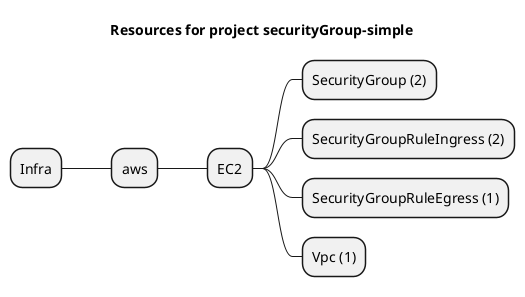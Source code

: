 @startmindmap
title Resources for project securityGroup-simple
skinparam monochrome true
+ Infra
++ aws
+++ EC2
++++ SecurityGroup (2)
++++ SecurityGroupRuleIngress (2)
++++ SecurityGroupRuleEgress (1)
++++ Vpc (1)
@endmindmap